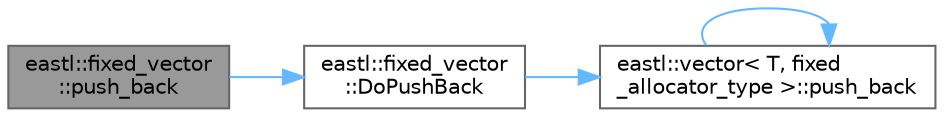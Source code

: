 digraph "eastl::fixed_vector::push_back"
{
 // LATEX_PDF_SIZE
  bgcolor="transparent";
  edge [fontname=Helvetica,fontsize=10,labelfontname=Helvetica,labelfontsize=10];
  node [fontname=Helvetica,fontsize=10,shape=box,height=0.2,width=0.4];
  rankdir="LR";
  Node1 [id="Node000001",label="eastl::fixed_vector\l::push_back",height=0.2,width=0.4,color="gray40", fillcolor="grey60", style="filled", fontcolor="black",tooltip=" "];
  Node1 -> Node2 [id="edge4_Node000001_Node000002",color="steelblue1",style="solid",tooltip=" "];
  Node2 [id="Node000002",label="eastl::fixed_vector\l::DoPushBack",height=0.2,width=0.4,color="grey40", fillcolor="white", style="filled",URL="$classeastl_1_1fixed__vector.html#ac641a341ad552d02fd292a9a65a36fdc",tooltip=" "];
  Node2 -> Node3 [id="edge5_Node000002_Node000003",color="steelblue1",style="solid",tooltip=" "];
  Node3 [id="Node000003",label="eastl::vector\< T, fixed\l_allocator_type \>::push_back",height=0.2,width=0.4,color="grey40", fillcolor="white", style="filled",URL="$classeastl_1_1vector.html#a40cfbb61f3c141d373f2d96a1b5a3235",tooltip=" "];
  Node3 -> Node3 [id="edge6_Node000003_Node000003",color="steelblue1",style="solid",tooltip=" "];
}
